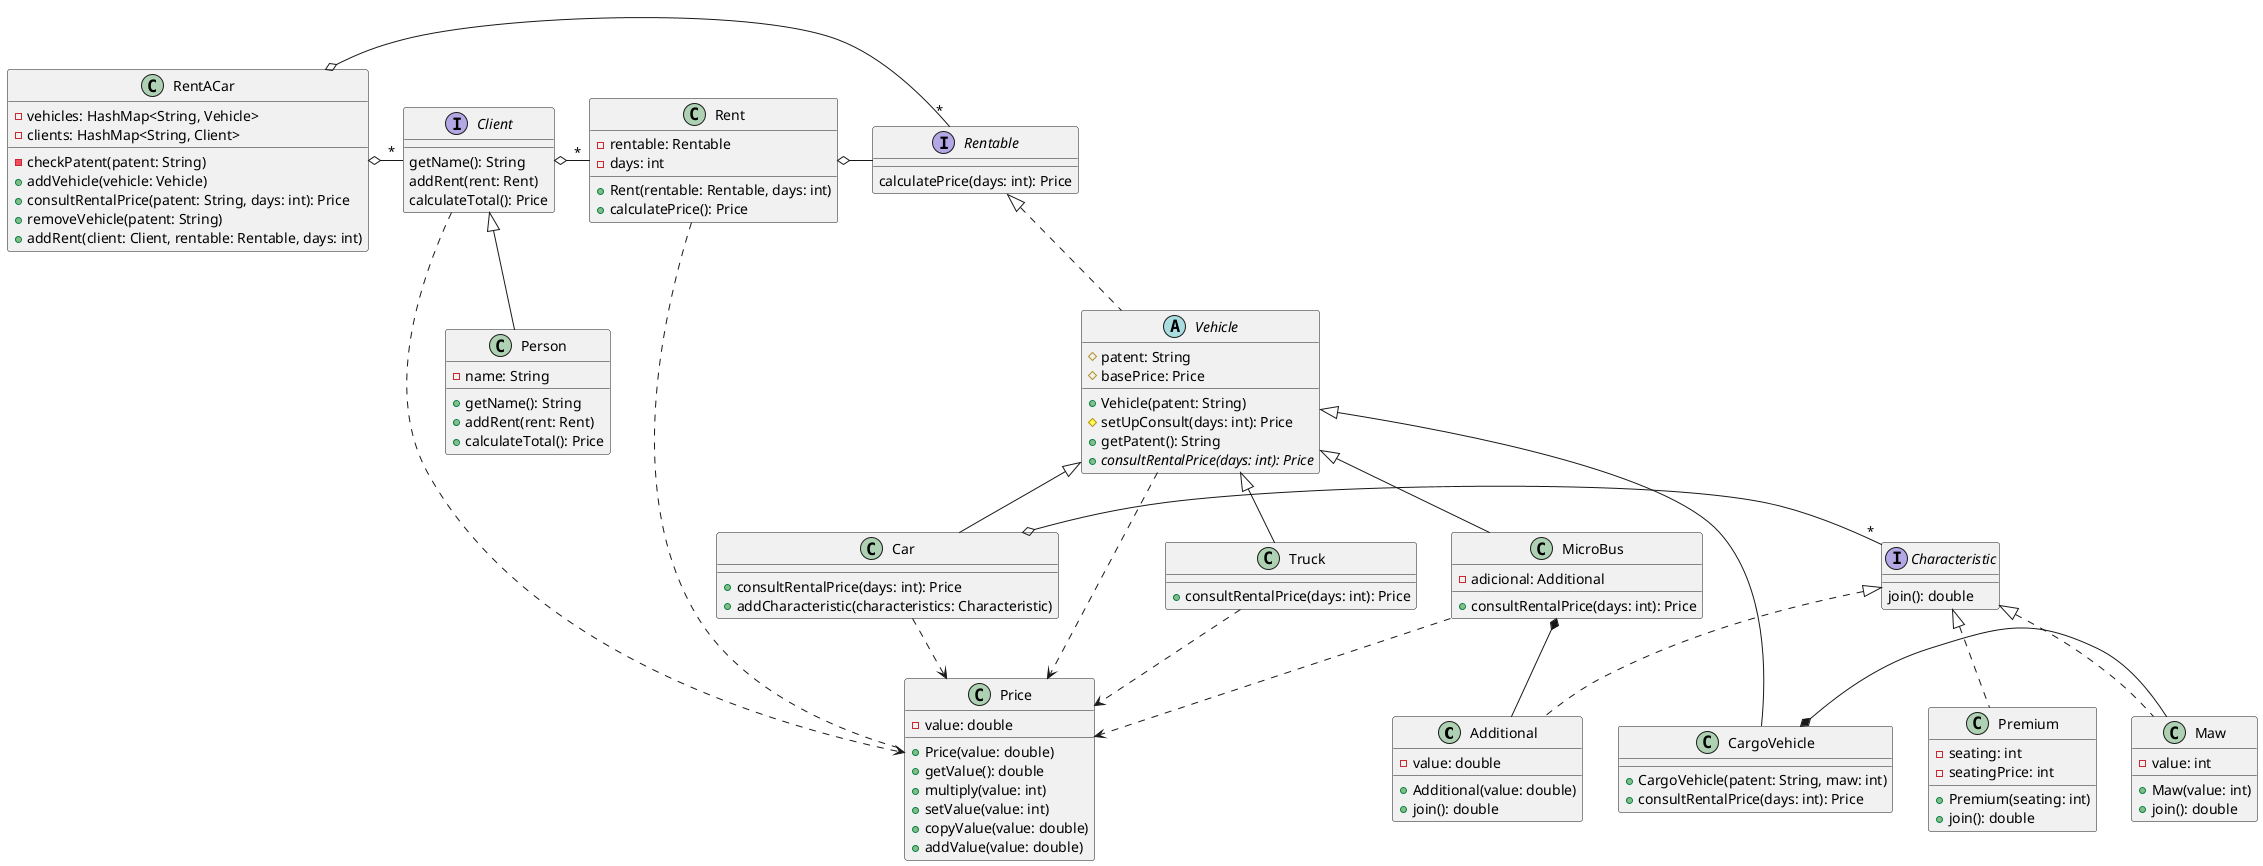 @startuml
class Additional implements Characteristic {
    - value: double
    + Additional(value: double)
    + join(): double
}

class Car extends Vehicle {
    + consultRentalPrice(days: int): Price
    + addCharacteristic(characteristics: Characteristic)
}
Car o- "*" Characteristic
Car ..> Price

class CargoVehicle extends Vehicle{
    + CargoVehicle(patent: String, maw: int)
    + consultRentalPrice(days: int): Price
}
CargoVehicle *- Maw

interface Characteristic{
    join(): double
}

interface Client{
    getName(): String
    addRent(rent: Rent)
    calculateTotal(): Price
}
Client o- "*" Rent
Client ..> Price

class Maw implements Characteristic{
    - value: int
    + Maw(value: int)
    + join(): double
}

class MicroBus extends Vehicle {
    - adicional: Additional
    + consultRentalPrice(days: int): Price
}
MicroBus *- Additional
MicroBus ..> Price

class Person extends Client {
    - name: String
    + getName(): String
    + addRent(rent: Rent)
    + calculateTotal(): Price
}

class Premium implements Characteristic {
    - seating: int
    - seatingPrice: int
    + Premium(seating: int)
    + join(): double
}

class Price {
    - value: double
    + Price(value: double)
    + getValue(): double
    + multiply(value: int)
    + setValue(value: int)
    + copyValue(value: double)
    + addValue(value: double)
}

class Rent {
    - rentable: Rentable
    - days: int
    + Rent(rentable: Rentable, days: int)
    + calculatePrice(): Price
}
Rent o- Rentable
Rent .. Price

interface Rentable {
    calculatePrice(days: int): Price
}


class RentACar {
    - vehicles: HashMap<String, Vehicle>
    - clients: HashMap<String, Client>
    - checkPatent(patent: String)
    + addVehicle(vehicle: Vehicle)
    + consultRentalPrice(patent: String, days: int): Price
    + removeVehicle(patent: String)
    + addRent(client: Client, rentable: Rentable, days: int)
}
RentACar o- "*" Rentable
RentACar o- "*" Client

class Truck extends Vehicle {
    + consultRentalPrice(days: int): Price
}
Truck ..> Price

abstract class Vehicle implements Rentable {
    # patent: String
    # basePrice: Price
    + Vehicle(patent: String)
    # setUpConsult(days: int): Price
    + getPatent(): String
    + {abstract} consultRentalPrice(days: int): Price
}
Vehicle ..> Price
@enduml